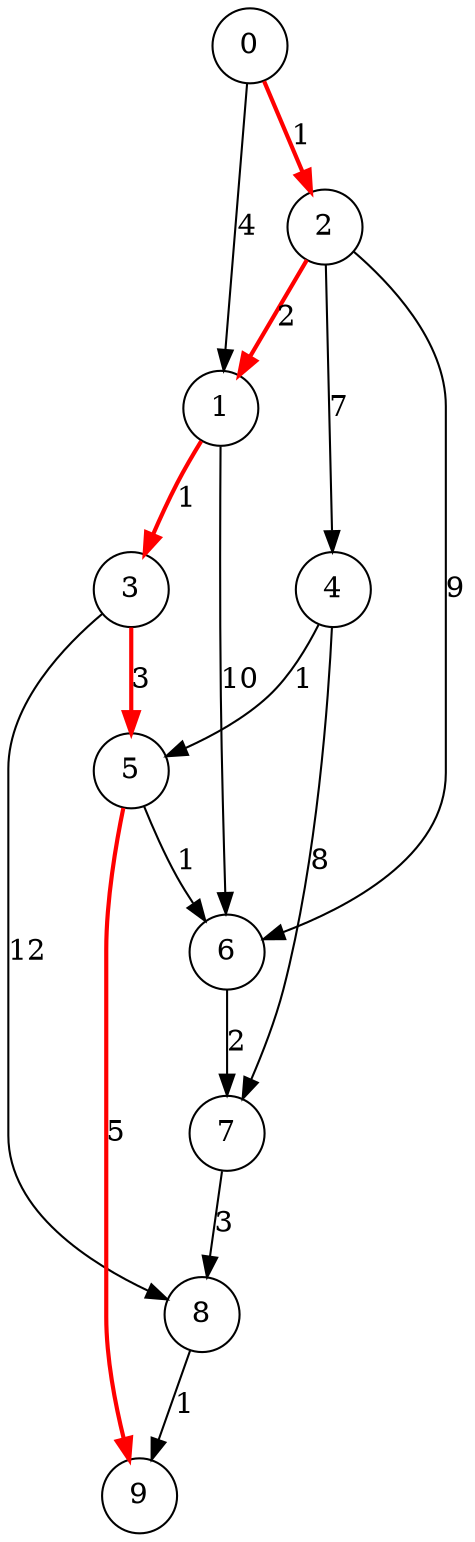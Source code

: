digraph BellmanFord {
  node [shape=circle];
  0 -> 1 [label="4"];
  0 -> 2 [label="1", color=red, penwidth=2.0];
  1 -> 3 [label="1", color=red, penwidth=2.0];
  1 -> 6 [label="10"];
  2 -> 1 [label="2", color=red, penwidth=2.0];
  2 -> 4 [label="7"];
  2 -> 6 [label="9"];
  3 -> 5 [label="3", color=red, penwidth=2.0];
  3 -> 8 [label="12"];
  4 -> 5 [label="1"];
  4 -> 7 [label="8"];
  5 -> 6 [label="1"];
  5 -> 9 [label="5", color=red, penwidth=2.0];
  6 -> 7 [label="2"];
  7 -> 8 [label="3"];
  8 -> 9 [label="1"];
}
